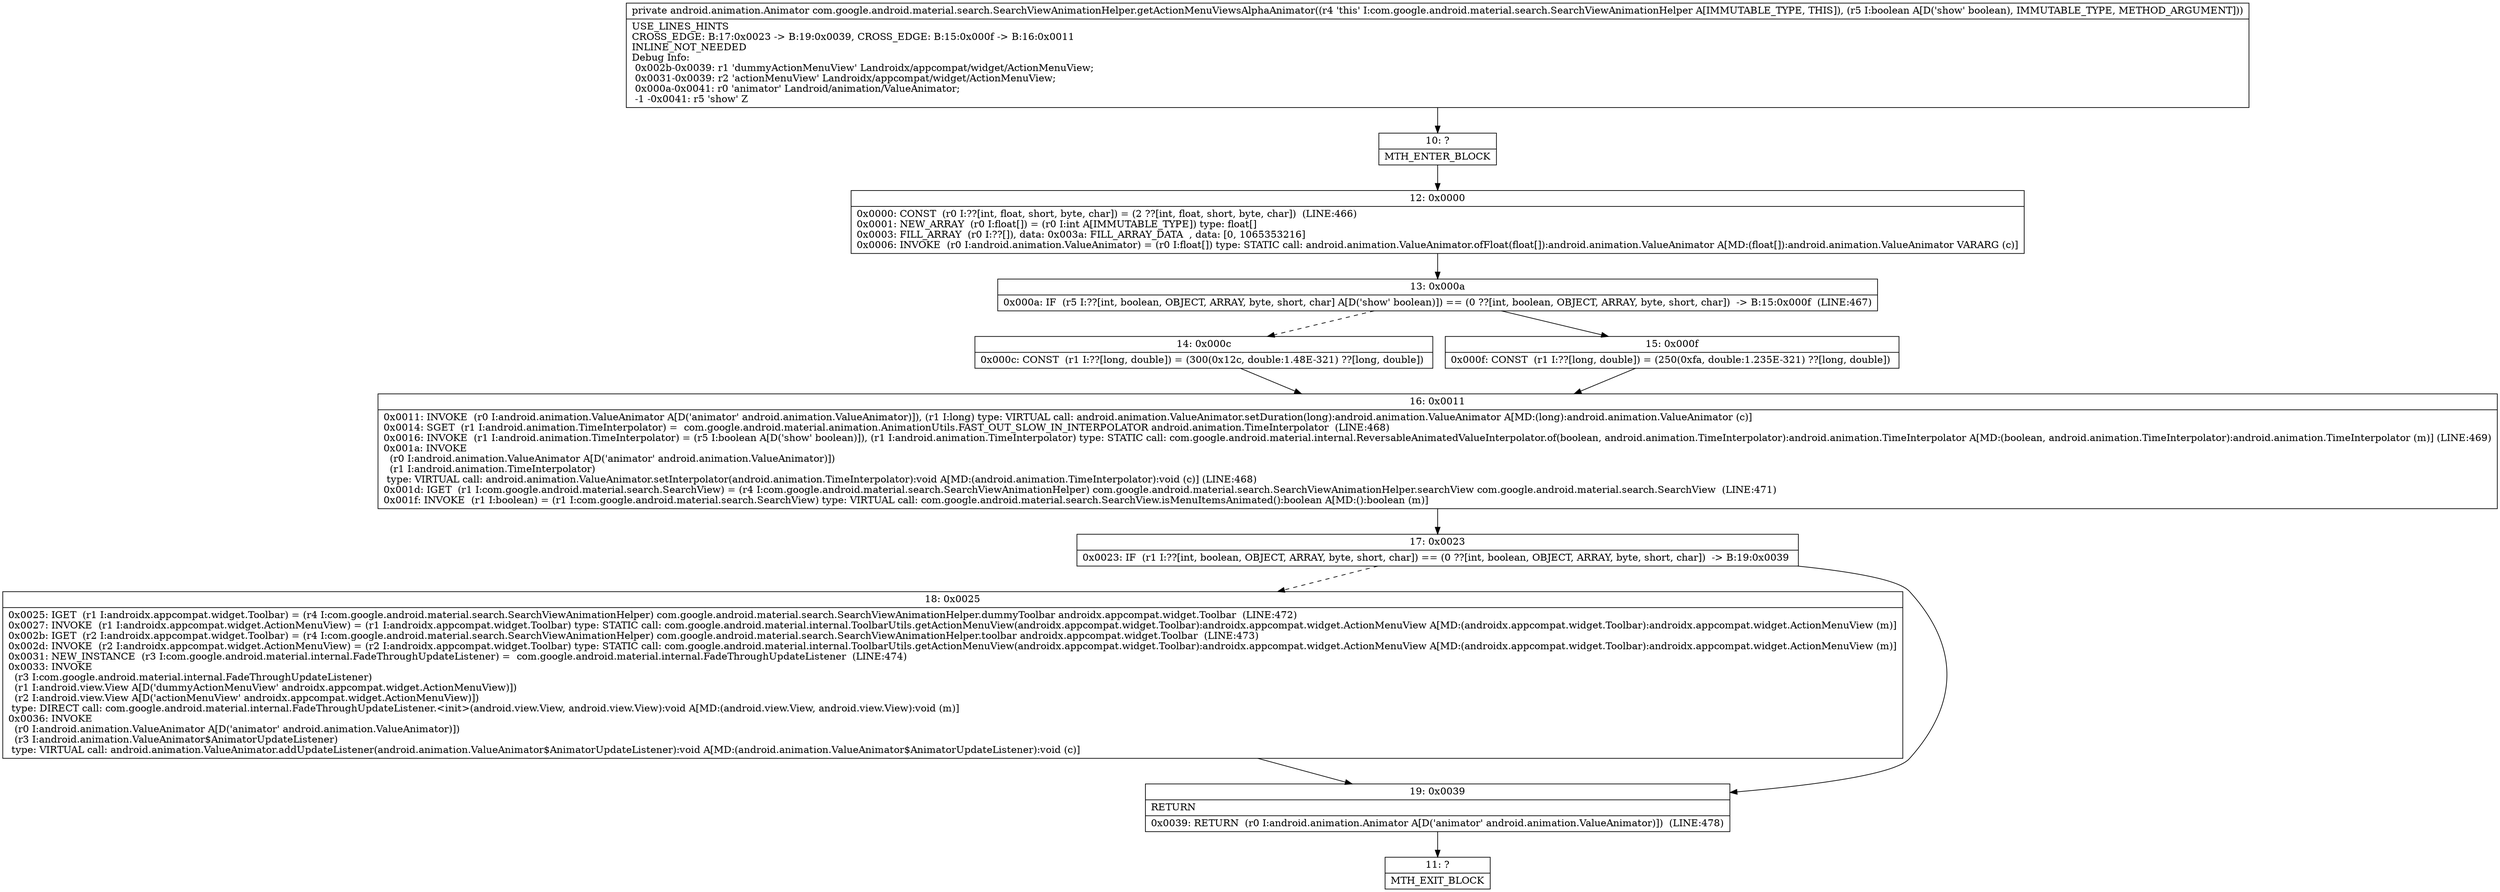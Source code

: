 digraph "CFG forcom.google.android.material.search.SearchViewAnimationHelper.getActionMenuViewsAlphaAnimator(Z)Landroid\/animation\/Animator;" {
Node_10 [shape=record,label="{10\:\ ?|MTH_ENTER_BLOCK\l}"];
Node_12 [shape=record,label="{12\:\ 0x0000|0x0000: CONST  (r0 I:??[int, float, short, byte, char]) = (2 ??[int, float, short, byte, char])  (LINE:466)\l0x0001: NEW_ARRAY  (r0 I:float[]) = (r0 I:int A[IMMUTABLE_TYPE]) type: float[] \l0x0003: FILL_ARRAY  (r0 I:??[]), data: 0x003a: FILL_ARRAY_DATA  , data: [0, 1065353216] \l0x0006: INVOKE  (r0 I:android.animation.ValueAnimator) = (r0 I:float[]) type: STATIC call: android.animation.ValueAnimator.ofFloat(float[]):android.animation.ValueAnimator A[MD:(float[]):android.animation.ValueAnimator VARARG (c)]\l}"];
Node_13 [shape=record,label="{13\:\ 0x000a|0x000a: IF  (r5 I:??[int, boolean, OBJECT, ARRAY, byte, short, char] A[D('show' boolean)]) == (0 ??[int, boolean, OBJECT, ARRAY, byte, short, char])  \-\> B:15:0x000f  (LINE:467)\l}"];
Node_14 [shape=record,label="{14\:\ 0x000c|0x000c: CONST  (r1 I:??[long, double]) = (300(0x12c, double:1.48E\-321) ??[long, double]) \l}"];
Node_16 [shape=record,label="{16\:\ 0x0011|0x0011: INVOKE  (r0 I:android.animation.ValueAnimator A[D('animator' android.animation.ValueAnimator)]), (r1 I:long) type: VIRTUAL call: android.animation.ValueAnimator.setDuration(long):android.animation.ValueAnimator A[MD:(long):android.animation.ValueAnimator (c)]\l0x0014: SGET  (r1 I:android.animation.TimeInterpolator) =  com.google.android.material.animation.AnimationUtils.FAST_OUT_SLOW_IN_INTERPOLATOR android.animation.TimeInterpolator  (LINE:468)\l0x0016: INVOKE  (r1 I:android.animation.TimeInterpolator) = (r5 I:boolean A[D('show' boolean)]), (r1 I:android.animation.TimeInterpolator) type: STATIC call: com.google.android.material.internal.ReversableAnimatedValueInterpolator.of(boolean, android.animation.TimeInterpolator):android.animation.TimeInterpolator A[MD:(boolean, android.animation.TimeInterpolator):android.animation.TimeInterpolator (m)] (LINE:469)\l0x001a: INVOKE  \l  (r0 I:android.animation.ValueAnimator A[D('animator' android.animation.ValueAnimator)])\l  (r1 I:android.animation.TimeInterpolator)\l type: VIRTUAL call: android.animation.ValueAnimator.setInterpolator(android.animation.TimeInterpolator):void A[MD:(android.animation.TimeInterpolator):void (c)] (LINE:468)\l0x001d: IGET  (r1 I:com.google.android.material.search.SearchView) = (r4 I:com.google.android.material.search.SearchViewAnimationHelper) com.google.android.material.search.SearchViewAnimationHelper.searchView com.google.android.material.search.SearchView  (LINE:471)\l0x001f: INVOKE  (r1 I:boolean) = (r1 I:com.google.android.material.search.SearchView) type: VIRTUAL call: com.google.android.material.search.SearchView.isMenuItemsAnimated():boolean A[MD:():boolean (m)]\l}"];
Node_17 [shape=record,label="{17\:\ 0x0023|0x0023: IF  (r1 I:??[int, boolean, OBJECT, ARRAY, byte, short, char]) == (0 ??[int, boolean, OBJECT, ARRAY, byte, short, char])  \-\> B:19:0x0039 \l}"];
Node_18 [shape=record,label="{18\:\ 0x0025|0x0025: IGET  (r1 I:androidx.appcompat.widget.Toolbar) = (r4 I:com.google.android.material.search.SearchViewAnimationHelper) com.google.android.material.search.SearchViewAnimationHelper.dummyToolbar androidx.appcompat.widget.Toolbar  (LINE:472)\l0x0027: INVOKE  (r1 I:androidx.appcompat.widget.ActionMenuView) = (r1 I:androidx.appcompat.widget.Toolbar) type: STATIC call: com.google.android.material.internal.ToolbarUtils.getActionMenuView(androidx.appcompat.widget.Toolbar):androidx.appcompat.widget.ActionMenuView A[MD:(androidx.appcompat.widget.Toolbar):androidx.appcompat.widget.ActionMenuView (m)]\l0x002b: IGET  (r2 I:androidx.appcompat.widget.Toolbar) = (r4 I:com.google.android.material.search.SearchViewAnimationHelper) com.google.android.material.search.SearchViewAnimationHelper.toolbar androidx.appcompat.widget.Toolbar  (LINE:473)\l0x002d: INVOKE  (r2 I:androidx.appcompat.widget.ActionMenuView) = (r2 I:androidx.appcompat.widget.Toolbar) type: STATIC call: com.google.android.material.internal.ToolbarUtils.getActionMenuView(androidx.appcompat.widget.Toolbar):androidx.appcompat.widget.ActionMenuView A[MD:(androidx.appcompat.widget.Toolbar):androidx.appcompat.widget.ActionMenuView (m)]\l0x0031: NEW_INSTANCE  (r3 I:com.google.android.material.internal.FadeThroughUpdateListener) =  com.google.android.material.internal.FadeThroughUpdateListener  (LINE:474)\l0x0033: INVOKE  \l  (r3 I:com.google.android.material.internal.FadeThroughUpdateListener)\l  (r1 I:android.view.View A[D('dummyActionMenuView' androidx.appcompat.widget.ActionMenuView)])\l  (r2 I:android.view.View A[D('actionMenuView' androidx.appcompat.widget.ActionMenuView)])\l type: DIRECT call: com.google.android.material.internal.FadeThroughUpdateListener.\<init\>(android.view.View, android.view.View):void A[MD:(android.view.View, android.view.View):void (m)]\l0x0036: INVOKE  \l  (r0 I:android.animation.ValueAnimator A[D('animator' android.animation.ValueAnimator)])\l  (r3 I:android.animation.ValueAnimator$AnimatorUpdateListener)\l type: VIRTUAL call: android.animation.ValueAnimator.addUpdateListener(android.animation.ValueAnimator$AnimatorUpdateListener):void A[MD:(android.animation.ValueAnimator$AnimatorUpdateListener):void (c)]\l}"];
Node_19 [shape=record,label="{19\:\ 0x0039|RETURN\l|0x0039: RETURN  (r0 I:android.animation.Animator A[D('animator' android.animation.ValueAnimator)])  (LINE:478)\l}"];
Node_11 [shape=record,label="{11\:\ ?|MTH_EXIT_BLOCK\l}"];
Node_15 [shape=record,label="{15\:\ 0x000f|0x000f: CONST  (r1 I:??[long, double]) = (250(0xfa, double:1.235E\-321) ??[long, double]) \l}"];
MethodNode[shape=record,label="{private android.animation.Animator com.google.android.material.search.SearchViewAnimationHelper.getActionMenuViewsAlphaAnimator((r4 'this' I:com.google.android.material.search.SearchViewAnimationHelper A[IMMUTABLE_TYPE, THIS]), (r5 I:boolean A[D('show' boolean), IMMUTABLE_TYPE, METHOD_ARGUMENT]))  | USE_LINES_HINTS\lCROSS_EDGE: B:17:0x0023 \-\> B:19:0x0039, CROSS_EDGE: B:15:0x000f \-\> B:16:0x0011\lINLINE_NOT_NEEDED\lDebug Info:\l  0x002b\-0x0039: r1 'dummyActionMenuView' Landroidx\/appcompat\/widget\/ActionMenuView;\l  0x0031\-0x0039: r2 'actionMenuView' Landroidx\/appcompat\/widget\/ActionMenuView;\l  0x000a\-0x0041: r0 'animator' Landroid\/animation\/ValueAnimator;\l  \-1 \-0x0041: r5 'show' Z\l}"];
MethodNode -> Node_10;Node_10 -> Node_12;
Node_12 -> Node_13;
Node_13 -> Node_14[style=dashed];
Node_13 -> Node_15;
Node_14 -> Node_16;
Node_16 -> Node_17;
Node_17 -> Node_18[style=dashed];
Node_17 -> Node_19;
Node_18 -> Node_19;
Node_19 -> Node_11;
Node_15 -> Node_16;
}

